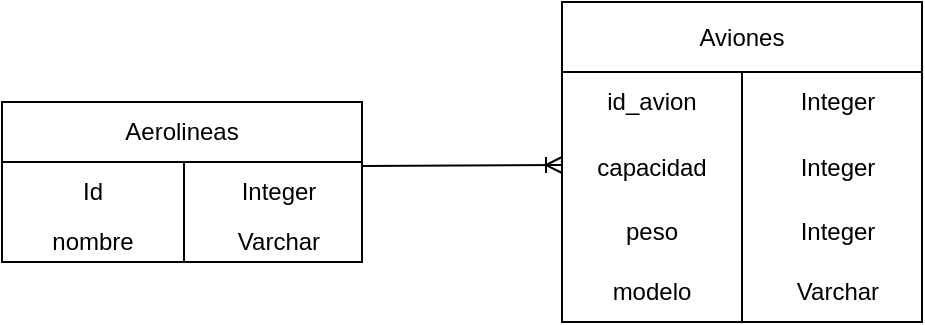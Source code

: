 <mxfile version="24.1.0" type="device">
  <diagram name="Página-1" id="vV6ixFCPOrgBAap0emKp">
    <mxGraphModel dx="783" dy="504" grid="1" gridSize="10" guides="1" tooltips="1" connect="1" arrows="1" fold="1" page="1" pageScale="1" pageWidth="827" pageHeight="1169" math="0" shadow="0">
      <root>
        <mxCell id="0" />
        <mxCell id="1" parent="0" />
        <mxCell id="1cAIYkBVIxSNk02UuMZp-15" value="Aerolineas" style="shape=table;startSize=30;container=1;collapsible=1;childLayout=tableLayout;fixedRows=1;rowLines=0;fontStyle=0;align=center;resizeLast=1;html=1;whiteSpace=wrap;" vertex="1" parent="1">
          <mxGeometry x="60" y="80" width="180" height="80" as="geometry" />
        </mxCell>
        <mxCell id="1cAIYkBVIxSNk02UuMZp-16" value="" style="shape=tableRow;horizontal=0;startSize=0;swimlaneHead=0;swimlaneBody=0;fillColor=none;collapsible=0;dropTarget=0;points=[[0,0.5],[1,0.5]];portConstraint=eastwest;top=0;left=0;right=0;bottom=0;html=1;" vertex="1" parent="1cAIYkBVIxSNk02UuMZp-15">
          <mxGeometry y="30" width="180" height="30" as="geometry" />
        </mxCell>
        <mxCell id="1cAIYkBVIxSNk02UuMZp-17" value="Id" style="shape=partialRectangle;connectable=0;fillColor=none;top=0;left=0;bottom=0;right=0;fontStyle=0;overflow=hidden;html=1;whiteSpace=wrap;" vertex="1" parent="1cAIYkBVIxSNk02UuMZp-16">
          <mxGeometry width="91" height="30" as="geometry">
            <mxRectangle width="91" height="30" as="alternateBounds" />
          </mxGeometry>
        </mxCell>
        <mxCell id="1cAIYkBVIxSNk02UuMZp-18" value="Integer" style="shape=partialRectangle;connectable=0;fillColor=none;top=0;left=0;bottom=0;right=0;align=center;spacingLeft=6;fontStyle=0;overflow=hidden;html=1;whiteSpace=wrap;" vertex="1" parent="1cAIYkBVIxSNk02UuMZp-16">
          <mxGeometry x="91" width="89" height="30" as="geometry">
            <mxRectangle width="89" height="30" as="alternateBounds" />
          </mxGeometry>
        </mxCell>
        <mxCell id="1cAIYkBVIxSNk02UuMZp-19" value="" style="shape=tableRow;horizontal=0;startSize=0;swimlaneHead=0;swimlaneBody=0;fillColor=none;collapsible=0;dropTarget=0;points=[[0,0.5],[1,0.5]];portConstraint=eastwest;top=0;left=0;right=0;bottom=1;html=1;" vertex="1" parent="1cAIYkBVIxSNk02UuMZp-15">
          <mxGeometry y="60" width="180" height="20" as="geometry" />
        </mxCell>
        <mxCell id="1cAIYkBVIxSNk02UuMZp-20" value="nombre" style="shape=partialRectangle;connectable=0;fillColor=none;top=0;left=0;bottom=0;right=0;fontStyle=0;overflow=hidden;html=1;whiteSpace=wrap;" vertex="1" parent="1cAIYkBVIxSNk02UuMZp-19">
          <mxGeometry width="91" height="20" as="geometry">
            <mxRectangle width="91" height="20" as="alternateBounds" />
          </mxGeometry>
        </mxCell>
        <mxCell id="1cAIYkBVIxSNk02UuMZp-21" value="Varchar" style="shape=partialRectangle;connectable=0;fillColor=none;top=0;left=0;bottom=0;right=0;align=center;spacingLeft=6;fontStyle=0;overflow=hidden;html=1;whiteSpace=wrap;" vertex="1" parent="1cAIYkBVIxSNk02UuMZp-19">
          <mxGeometry x="91" width="89" height="20" as="geometry">
            <mxRectangle width="89" height="20" as="alternateBounds" />
          </mxGeometry>
        </mxCell>
        <mxCell id="1cAIYkBVIxSNk02UuMZp-73" value="Aviones" style="shape=table;startSize=35;container=1;collapsible=1;childLayout=tableLayout;fixedRows=1;rowLines=0;fontStyle=0;align=center;resizeLast=1;html=1;whiteSpace=wrap;swimlaneLine=1;fillColor=none;strokeColor=default;swimlaneHead=1;swimlaneBody=1;horizontal=1;top=1;bottom=1;left=1;right=1;connectable=1;allowArrows=1;expand=1;editable=1;movable=1;resizable=1;rotatable=1;deletable=1;locked=0;flipH=1;verticalAlign=middle;" vertex="1" parent="1">
          <mxGeometry x="340" y="30" width="180" height="160" as="geometry" />
        </mxCell>
        <mxCell id="1cAIYkBVIxSNk02UuMZp-74" value="" style="shape=tableRow;horizontal=0;startSize=0;swimlaneHead=0;swimlaneBody=0;fillColor=none;collapsible=0;dropTarget=0;points=[[0,0.5],[1,0.5]];portConstraint=eastwest;top=0;left=0;right=0;bottom=0;html=1;" vertex="1" parent="1cAIYkBVIxSNk02UuMZp-73">
          <mxGeometry y="35" width="180" height="30" as="geometry" />
        </mxCell>
        <mxCell id="1cAIYkBVIxSNk02UuMZp-75" value="id_avion" style="shape=partialRectangle;connectable=0;fillColor=none;top=0;left=0;bottom=0;right=0;fontStyle=0;overflow=hidden;html=1;whiteSpace=wrap;" vertex="1" parent="1cAIYkBVIxSNk02UuMZp-74">
          <mxGeometry width="90" height="30" as="geometry">
            <mxRectangle width="90" height="30" as="alternateBounds" />
          </mxGeometry>
        </mxCell>
        <mxCell id="1cAIYkBVIxSNk02UuMZp-76" value="Integer" style="shape=partialRectangle;connectable=0;fillColor=none;top=0;left=0;bottom=0;right=0;align=center;spacingLeft=6;fontStyle=0;overflow=hidden;html=1;whiteSpace=wrap;" vertex="1" parent="1cAIYkBVIxSNk02UuMZp-74">
          <mxGeometry x="90" width="90" height="30" as="geometry">
            <mxRectangle width="90" height="30" as="alternateBounds" />
          </mxGeometry>
        </mxCell>
        <mxCell id="1cAIYkBVIxSNk02UuMZp-77" value="" style="shape=tableRow;horizontal=0;startSize=0;swimlaneHead=0;swimlaneBody=0;fillColor=none;collapsible=0;dropTarget=0;points=[[0,0.5],[1,0.5]];portConstraint=eastwest;top=0;left=0;right=0;bottom=0;html=1;swimlaneLine=0;" vertex="1" parent="1cAIYkBVIxSNk02UuMZp-73">
          <mxGeometry y="65" width="180" height="35" as="geometry" />
        </mxCell>
        <mxCell id="1cAIYkBVIxSNk02UuMZp-78" value="capacidad" style="shape=partialRectangle;connectable=0;fillColor=none;top=0;left=0;bottom=0;right=0;editable=1;overflow=hidden;html=1;whiteSpace=wrap;" vertex="1" parent="1cAIYkBVIxSNk02UuMZp-77">
          <mxGeometry width="90" height="35" as="geometry">
            <mxRectangle width="90" height="35" as="alternateBounds" />
          </mxGeometry>
        </mxCell>
        <mxCell id="1cAIYkBVIxSNk02UuMZp-79" value="Integer" style="shape=partialRectangle;connectable=0;fillColor=none;top=0;left=0;bottom=0;right=0;align=center;spacingLeft=6;overflow=hidden;html=1;whiteSpace=wrap;" vertex="1" parent="1cAIYkBVIxSNk02UuMZp-77">
          <mxGeometry x="90" width="90" height="35" as="geometry">
            <mxRectangle width="90" height="35" as="alternateBounds" />
          </mxGeometry>
        </mxCell>
        <mxCell id="1cAIYkBVIxSNk02UuMZp-80" value="" style="shape=tableRow;horizontal=0;startSize=0;swimlaneHead=0;swimlaneBody=0;fillColor=none;collapsible=0;dropTarget=0;points=[[0,0.5],[1,0.5]];portConstraint=eastwest;top=0;left=0;right=0;bottom=0;html=1;" vertex="1" parent="1cAIYkBVIxSNk02UuMZp-73">
          <mxGeometry y="100" width="180" height="30" as="geometry" />
        </mxCell>
        <mxCell id="1cAIYkBVIxSNk02UuMZp-81" value="peso" style="shape=partialRectangle;connectable=0;fillColor=none;top=0;left=0;bottom=0;right=0;editable=1;overflow=hidden;html=1;whiteSpace=wrap;" vertex="1" parent="1cAIYkBVIxSNk02UuMZp-80">
          <mxGeometry width="90" height="30" as="geometry">
            <mxRectangle width="90" height="30" as="alternateBounds" />
          </mxGeometry>
        </mxCell>
        <mxCell id="1cAIYkBVIxSNk02UuMZp-82" value="Integer" style="shape=partialRectangle;connectable=0;fillColor=none;top=0;left=0;bottom=0;right=0;align=center;spacingLeft=6;overflow=hidden;html=1;whiteSpace=wrap;" vertex="1" parent="1cAIYkBVIxSNk02UuMZp-80">
          <mxGeometry x="90" width="90" height="30" as="geometry">
            <mxRectangle width="90" height="30" as="alternateBounds" />
          </mxGeometry>
        </mxCell>
        <mxCell id="1cAIYkBVIxSNk02UuMZp-83" value="" style="shape=tableRow;horizontal=0;startSize=0;swimlaneHead=0;swimlaneBody=0;fillColor=none;collapsible=0;dropTarget=0;points=[[0,0.5],[1,0.5]];portConstraint=eastwest;top=0;left=0;right=0;bottom=1;html=1;verticalAlign=bottom;" vertex="1" parent="1cAIYkBVIxSNk02UuMZp-73">
          <mxGeometry y="130" width="180" height="30" as="geometry" />
        </mxCell>
        <mxCell id="1cAIYkBVIxSNk02UuMZp-84" value="modelo" style="shape=partialRectangle;connectable=0;fillColor=none;top=0;left=0;bottom=0;right=0;fontStyle=0;overflow=hidden;html=1;whiteSpace=wrap;" vertex="1" parent="1cAIYkBVIxSNk02UuMZp-83">
          <mxGeometry width="90" height="30" as="geometry">
            <mxRectangle width="90" height="30" as="alternateBounds" />
          </mxGeometry>
        </mxCell>
        <mxCell id="1cAIYkBVIxSNk02UuMZp-85" value="Varchar" style="shape=partialRectangle;connectable=0;fillColor=none;top=0;left=0;bottom=0;right=0;align=center;spacingLeft=6;fontStyle=0;overflow=hidden;html=1;whiteSpace=wrap;" vertex="1" parent="1cAIYkBVIxSNk02UuMZp-83">
          <mxGeometry x="90" width="90" height="30" as="geometry">
            <mxRectangle width="90" height="30" as="alternateBounds" />
          </mxGeometry>
        </mxCell>
        <mxCell id="1cAIYkBVIxSNk02UuMZp-127" value="" style="fontSize=12;html=1;endArrow=ERoneToMany;rounded=0;entryX=0;entryY=0.5;entryDx=0;entryDy=0;elbow=vertical;" edge="1" parent="1">
          <mxGeometry width="100" height="100" relative="1" as="geometry">
            <mxPoint x="240" y="112" as="sourcePoint" />
            <mxPoint x="340" y="111.5" as="targetPoint" />
          </mxGeometry>
        </mxCell>
      </root>
    </mxGraphModel>
  </diagram>
</mxfile>
